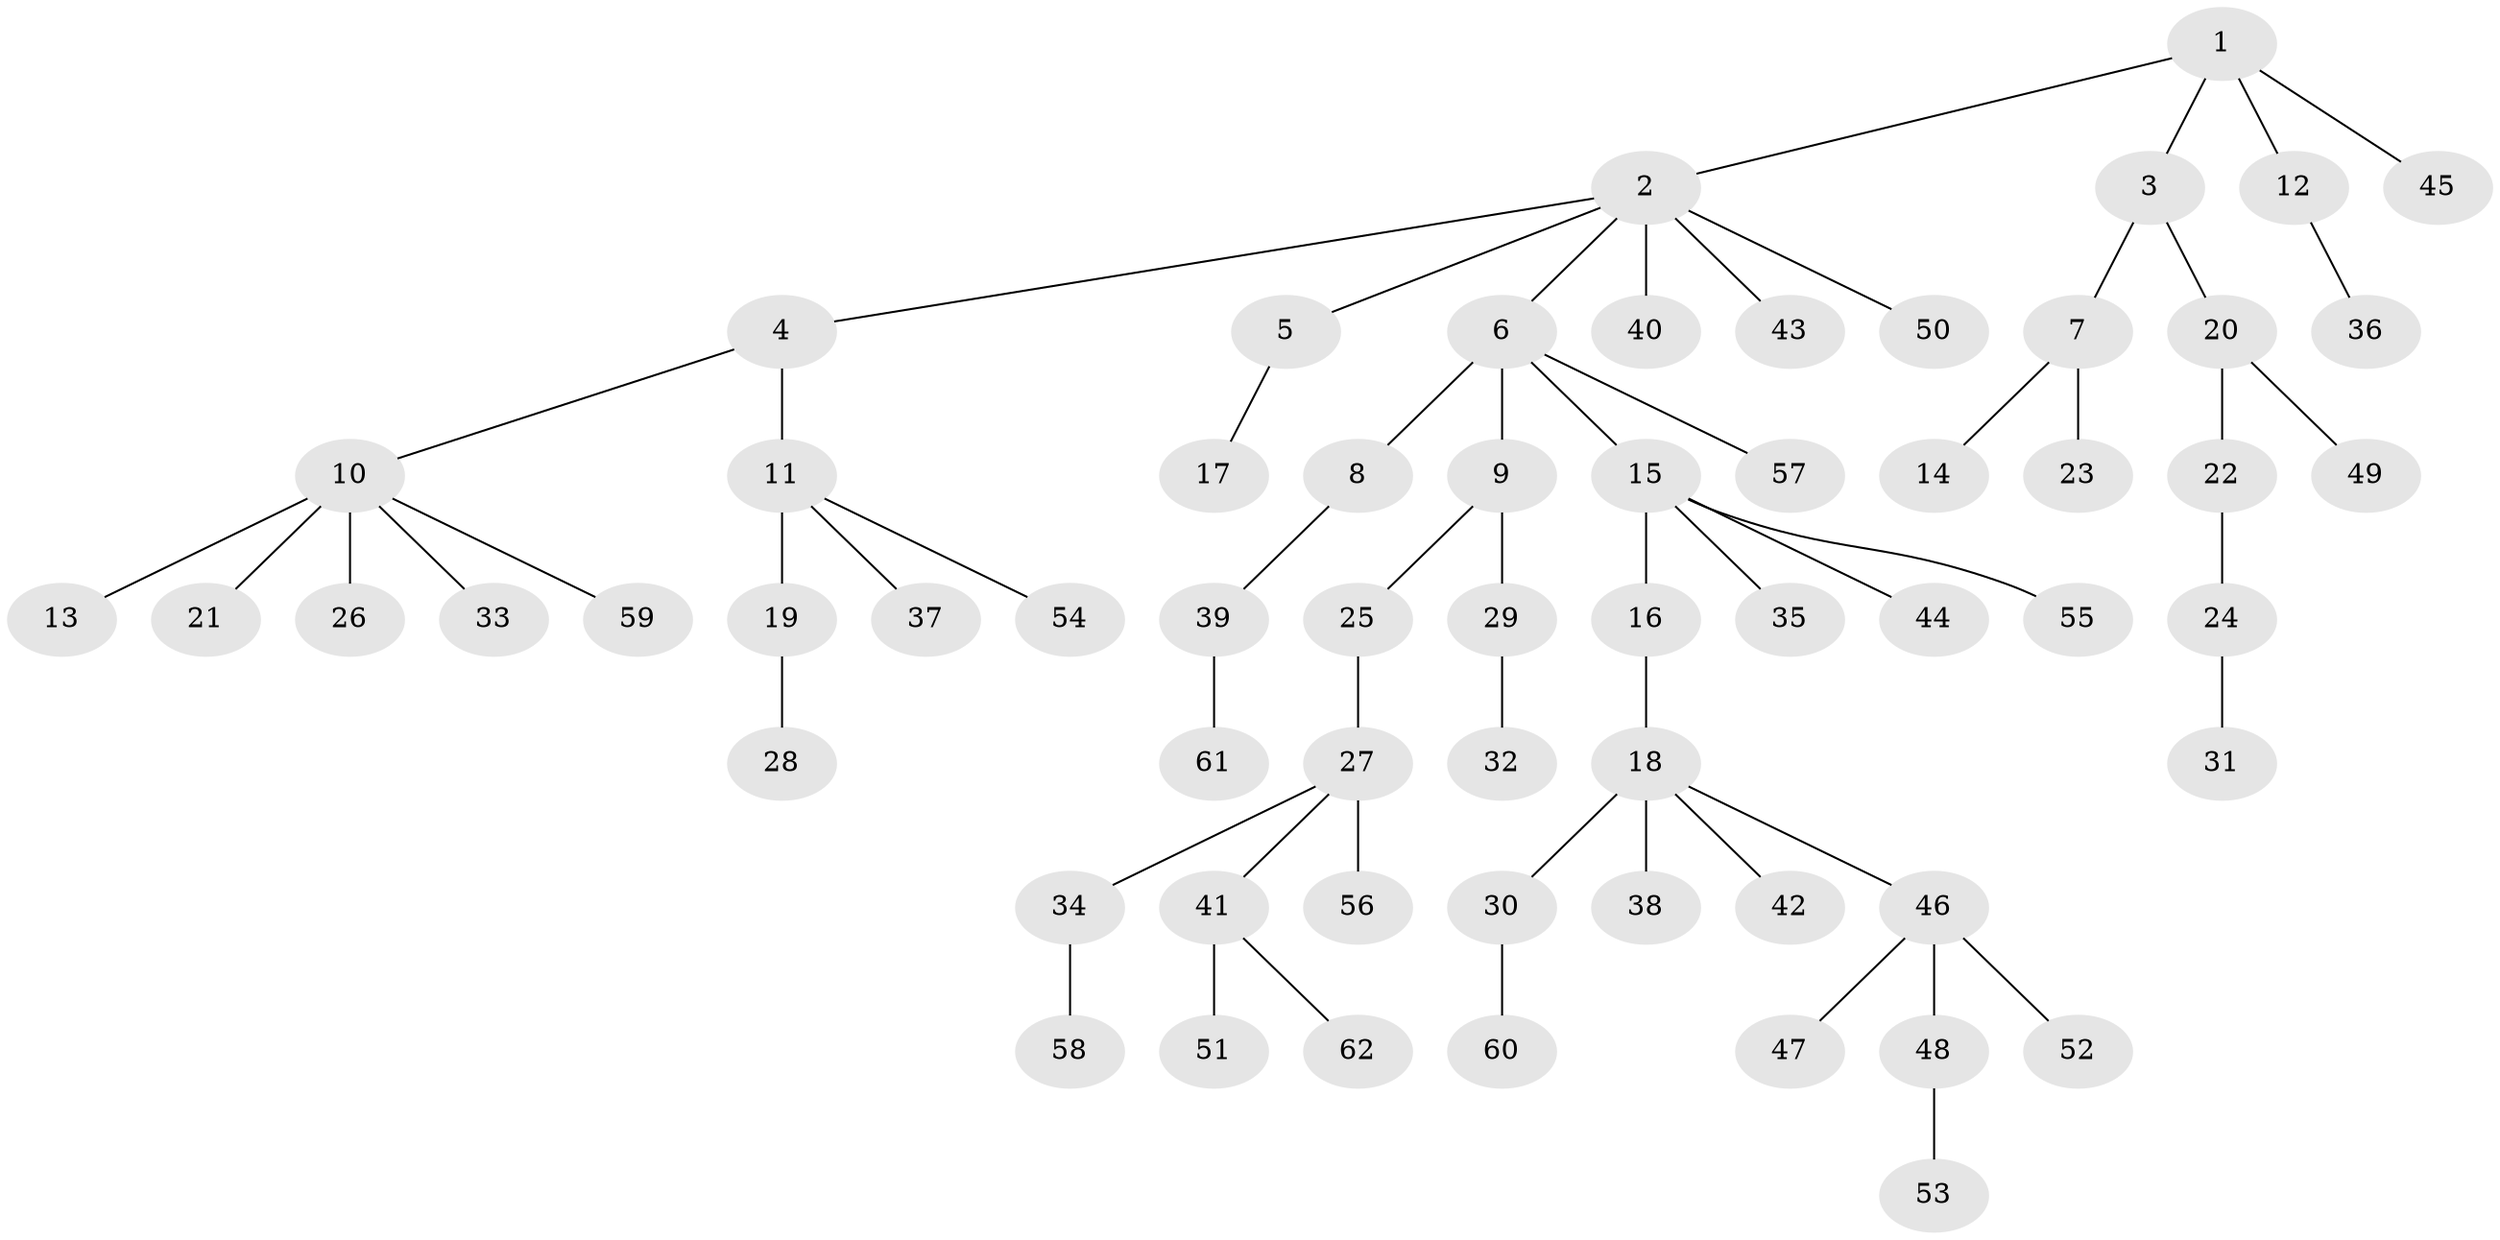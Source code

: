 // original degree distribution, {5: 0.03305785123966942, 7: 0.024793388429752067, 4: 0.03305785123966942, 3: 0.1322314049586777, 6: 0.01652892561983471, 2: 0.256198347107438, 1: 0.5041322314049587}
// Generated by graph-tools (version 1.1) at 2025/51/03/04/25 22:51:39]
// undirected, 62 vertices, 61 edges
graph export_dot {
  node [color=gray90,style=filled];
  1;
  2;
  3;
  4;
  5;
  6;
  7;
  8;
  9;
  10;
  11;
  12;
  13;
  14;
  15;
  16;
  17;
  18;
  19;
  20;
  21;
  22;
  23;
  24;
  25;
  26;
  27;
  28;
  29;
  30;
  31;
  32;
  33;
  34;
  35;
  36;
  37;
  38;
  39;
  40;
  41;
  42;
  43;
  44;
  45;
  46;
  47;
  48;
  49;
  50;
  51;
  52;
  53;
  54;
  55;
  56;
  57;
  58;
  59;
  60;
  61;
  62;
  1 -- 2 [weight=1.0];
  1 -- 3 [weight=1.0];
  1 -- 12 [weight=1.0];
  1 -- 45 [weight=1.0];
  2 -- 4 [weight=1.0];
  2 -- 5 [weight=1.0];
  2 -- 6 [weight=1.0];
  2 -- 40 [weight=1.0];
  2 -- 43 [weight=1.0];
  2 -- 50 [weight=1.0];
  3 -- 7 [weight=1.0];
  3 -- 20 [weight=1.0];
  4 -- 10 [weight=1.0];
  4 -- 11 [weight=1.0];
  5 -- 17 [weight=1.0];
  6 -- 8 [weight=1.0];
  6 -- 9 [weight=1.0];
  6 -- 15 [weight=2.0];
  6 -- 57 [weight=1.0];
  7 -- 14 [weight=1.0];
  7 -- 23 [weight=1.0];
  8 -- 39 [weight=1.0];
  9 -- 25 [weight=2.0];
  9 -- 29 [weight=1.0];
  10 -- 13 [weight=2.0];
  10 -- 21 [weight=1.0];
  10 -- 26 [weight=1.0];
  10 -- 33 [weight=1.0];
  10 -- 59 [weight=1.0];
  11 -- 19 [weight=5.0];
  11 -- 37 [weight=1.0];
  11 -- 54 [weight=1.0];
  12 -- 36 [weight=1.0];
  15 -- 16 [weight=1.0];
  15 -- 35 [weight=1.0];
  15 -- 44 [weight=1.0];
  15 -- 55 [weight=1.0];
  16 -- 18 [weight=1.0];
  18 -- 30 [weight=1.0];
  18 -- 38 [weight=1.0];
  18 -- 42 [weight=1.0];
  18 -- 46 [weight=1.0];
  19 -- 28 [weight=1.0];
  20 -- 22 [weight=1.0];
  20 -- 49 [weight=1.0];
  22 -- 24 [weight=1.0];
  24 -- 31 [weight=2.0];
  25 -- 27 [weight=1.0];
  27 -- 34 [weight=1.0];
  27 -- 41 [weight=1.0];
  27 -- 56 [weight=2.0];
  29 -- 32 [weight=2.0];
  30 -- 60 [weight=1.0];
  34 -- 58 [weight=2.0];
  39 -- 61 [weight=1.0];
  41 -- 51 [weight=1.0];
  41 -- 62 [weight=1.0];
  46 -- 47 [weight=1.0];
  46 -- 48 [weight=1.0];
  46 -- 52 [weight=1.0];
  48 -- 53 [weight=1.0];
}
